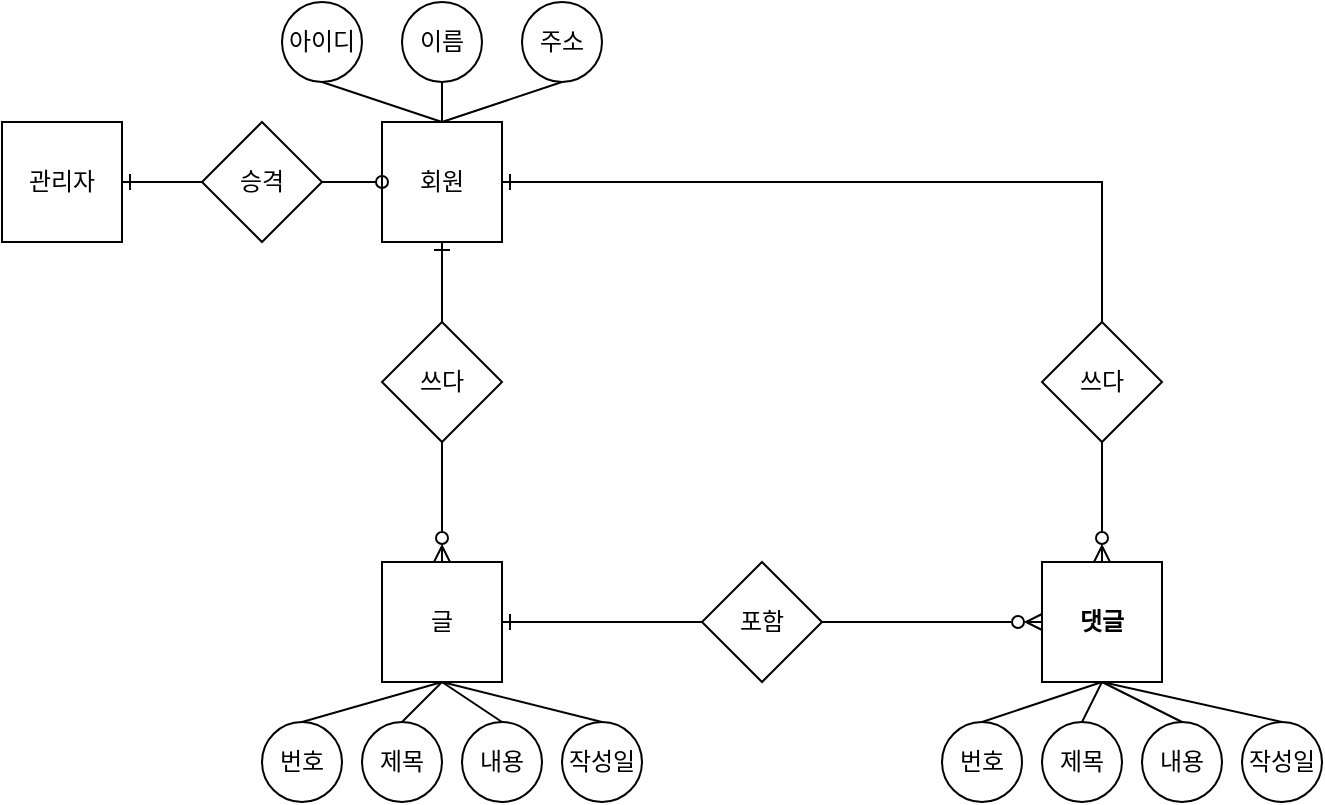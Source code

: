 <mxfile version="26.0.13">
  <diagram name="페이지-1" id="e-wEO9wNqpB12AdROTlw">
    <mxGraphModel dx="1969" dy="908" grid="1" gridSize="10" guides="1" tooltips="1" connect="1" arrows="1" fold="1" page="1" pageScale="1" pageWidth="827" pageHeight="1169" math="0" shadow="0">
      <root>
        <mxCell id="0" />
        <mxCell id="1" parent="0" />
        <mxCell id="47lLgFbqo1oIDja5x_2w-1" style="edgeStyle=orthogonalEdgeStyle;rounded=0;orthogonalLoop=1;jettySize=auto;html=1;endArrow=none;endFill=0;startArrow=ERone;startFill=0;curved=0;" edge="1" parent="1" source="47lLgFbqo1oIDja5x_2w-3" target="47lLgFbqo1oIDja5x_2w-21">
          <mxGeometry relative="1" as="geometry" />
        </mxCell>
        <mxCell id="47lLgFbqo1oIDja5x_2w-2" style="edgeStyle=orthogonalEdgeStyle;rounded=0;orthogonalLoop=1;jettySize=auto;html=1;endArrow=none;endFill=0;startArrow=ERone;startFill=0;exitX=1;exitY=0.5;exitDx=0;exitDy=0;curved=0;" edge="1" parent="1" source="47lLgFbqo1oIDja5x_2w-3" target="47lLgFbqo1oIDja5x_2w-22">
          <mxGeometry relative="1" as="geometry" />
        </mxCell>
        <mxCell id="47lLgFbqo1oIDja5x_2w-3" value="회원" style="rounded=0;whiteSpace=wrap;html=1;strokeColor=default;" vertex="1" parent="1">
          <mxGeometry x="250" y="160" width="60" height="60" as="geometry" />
        </mxCell>
        <mxCell id="47lLgFbqo1oIDja5x_2w-4" style="edgeStyle=orthogonalEdgeStyle;rounded=0;orthogonalLoop=1;jettySize=auto;html=1;endArrow=none;endFill=0;startArrow=ERzeroToMany;startFill=0;" edge="1" parent="1" source="47lLgFbqo1oIDja5x_2w-6" target="47lLgFbqo1oIDja5x_2w-23">
          <mxGeometry relative="1" as="geometry" />
        </mxCell>
        <mxCell id="47lLgFbqo1oIDja5x_2w-5" style="edgeStyle=orthogonalEdgeStyle;rounded=0;orthogonalLoop=1;jettySize=auto;html=1;entryX=0.5;entryY=1;entryDx=0;entryDy=0;endArrow=none;endFill=0;startArrow=ERzeroToMany;startFill=0;" edge="1" parent="1" source="47lLgFbqo1oIDja5x_2w-6" target="47lLgFbqo1oIDja5x_2w-22">
          <mxGeometry relative="1" as="geometry">
            <Array as="points">
              <mxPoint x="610" y="340" />
              <mxPoint x="610" y="340" />
            </Array>
          </mxGeometry>
        </mxCell>
        <mxCell id="47lLgFbqo1oIDja5x_2w-6" value="댓글" style="rounded=0;whiteSpace=wrap;html=1;fontStyle=1" vertex="1" parent="1">
          <mxGeometry x="580" y="380" width="60" height="60" as="geometry" />
        </mxCell>
        <mxCell id="47lLgFbqo1oIDja5x_2w-7" style="edgeStyle=orthogonalEdgeStyle;rounded=0;orthogonalLoop=1;jettySize=auto;html=1;entryX=0.5;entryY=1;entryDx=0;entryDy=0;endArrow=none;endFill=0;startArrow=ERzeroToMany;startFill=0;" edge="1" parent="1" source="47lLgFbqo1oIDja5x_2w-9" target="47lLgFbqo1oIDja5x_2w-21">
          <mxGeometry relative="1" as="geometry" />
        </mxCell>
        <mxCell id="47lLgFbqo1oIDja5x_2w-8" style="edgeStyle=orthogonalEdgeStyle;rounded=0;orthogonalLoop=1;jettySize=auto;html=1;entryX=0;entryY=0.5;entryDx=0;entryDy=0;endArrow=none;endFill=0;startArrow=ERone;startFill=0;" edge="1" parent="1" source="47lLgFbqo1oIDja5x_2w-9" target="47lLgFbqo1oIDja5x_2w-23">
          <mxGeometry relative="1" as="geometry" />
        </mxCell>
        <mxCell id="47lLgFbqo1oIDja5x_2w-9" value="글" style="rounded=0;whiteSpace=wrap;html=1;" vertex="1" parent="1">
          <mxGeometry x="250" y="380" width="60" height="60" as="geometry" />
        </mxCell>
        <mxCell id="47lLgFbqo1oIDja5x_2w-10" value="아이디" style="ellipse;whiteSpace=wrap;html=1;aspect=fixed;strokeColor=default;" vertex="1" parent="1">
          <mxGeometry x="200" y="100" width="40" height="40" as="geometry" />
        </mxCell>
        <mxCell id="47lLgFbqo1oIDja5x_2w-11" value="이름" style="ellipse;whiteSpace=wrap;html=1;aspect=fixed;" vertex="1" parent="1">
          <mxGeometry x="260" y="100" width="40" height="40" as="geometry" />
        </mxCell>
        <mxCell id="47lLgFbqo1oIDja5x_2w-12" value="주소" style="ellipse;whiteSpace=wrap;html=1;aspect=fixed;" vertex="1" parent="1">
          <mxGeometry x="320" y="100" width="40" height="40" as="geometry" />
        </mxCell>
        <mxCell id="47lLgFbqo1oIDja5x_2w-13" value="번호" style="ellipse;whiteSpace=wrap;html=1;aspect=fixed;strokeColor=default;" vertex="1" parent="1">
          <mxGeometry x="190" y="460" width="40" height="40" as="geometry" />
        </mxCell>
        <mxCell id="47lLgFbqo1oIDja5x_2w-14" value="제목" style="ellipse;whiteSpace=wrap;html=1;aspect=fixed;strokeColor=default;" vertex="1" parent="1">
          <mxGeometry x="240" y="460" width="40" height="40" as="geometry" />
        </mxCell>
        <mxCell id="47lLgFbqo1oIDja5x_2w-15" value="내용" style="ellipse;whiteSpace=wrap;html=1;aspect=fixed;strokeColor=default;" vertex="1" parent="1">
          <mxGeometry x="290" y="460" width="40" height="40" as="geometry" />
        </mxCell>
        <mxCell id="47lLgFbqo1oIDja5x_2w-16" value="작성일" style="ellipse;whiteSpace=wrap;html=1;aspect=fixed;strokeColor=default;" vertex="1" parent="1">
          <mxGeometry x="340" y="460" width="40" height="40" as="geometry" />
        </mxCell>
        <mxCell id="47lLgFbqo1oIDja5x_2w-17" value="번호" style="ellipse;whiteSpace=wrap;html=1;aspect=fixed;strokeColor=default;" vertex="1" parent="1">
          <mxGeometry x="530" y="460" width="40" height="40" as="geometry" />
        </mxCell>
        <mxCell id="47lLgFbqo1oIDja5x_2w-18" value="제목" style="ellipse;whiteSpace=wrap;html=1;aspect=fixed;strokeColor=default;" vertex="1" parent="1">
          <mxGeometry x="580" y="460" width="40" height="40" as="geometry" />
        </mxCell>
        <mxCell id="47lLgFbqo1oIDja5x_2w-19" value="내용" style="ellipse;whiteSpace=wrap;html=1;aspect=fixed;strokeColor=default;" vertex="1" parent="1">
          <mxGeometry x="630" y="460" width="40" height="40" as="geometry" />
        </mxCell>
        <mxCell id="47lLgFbqo1oIDja5x_2w-20" value="작성일" style="ellipse;whiteSpace=wrap;html=1;aspect=fixed;strokeColor=default;" vertex="1" parent="1">
          <mxGeometry x="680" y="460" width="40" height="40" as="geometry" />
        </mxCell>
        <mxCell id="47lLgFbqo1oIDja5x_2w-21" value="쓰다" style="rhombus;whiteSpace=wrap;html=1;" vertex="1" parent="1">
          <mxGeometry x="250" y="260" width="60" height="60" as="geometry" />
        </mxCell>
        <mxCell id="47lLgFbqo1oIDja5x_2w-22" value="쓰다" style="rhombus;whiteSpace=wrap;html=1;" vertex="1" parent="1">
          <mxGeometry x="580" y="260" width="60" height="60" as="geometry" />
        </mxCell>
        <mxCell id="47lLgFbqo1oIDja5x_2w-23" value="포함" style="rhombus;whiteSpace=wrap;html=1;" vertex="1" parent="1">
          <mxGeometry x="410" y="380" width="60" height="60" as="geometry" />
        </mxCell>
        <mxCell id="47lLgFbqo1oIDja5x_2w-24" value="" style="edgeStyle=none;orthogonalLoop=1;jettySize=auto;html=1;rounded=0;endArrow=none;endFill=0;exitX=0.5;exitY=0;exitDx=0;exitDy=0;entryX=0.5;entryY=1;entryDx=0;entryDy=0;" edge="1" parent="1" source="47lLgFbqo1oIDja5x_2w-3" target="47lLgFbqo1oIDja5x_2w-12">
          <mxGeometry width="80" relative="1" as="geometry">
            <mxPoint x="320" y="150" as="sourcePoint" />
            <mxPoint x="400" y="150" as="targetPoint" />
            <Array as="points" />
          </mxGeometry>
        </mxCell>
        <mxCell id="47lLgFbqo1oIDja5x_2w-25" value="" style="edgeStyle=none;orthogonalLoop=1;jettySize=auto;html=1;rounded=0;endArrow=none;endFill=0;exitX=0.5;exitY=0;exitDx=0;exitDy=0;entryX=0.5;entryY=1;entryDx=0;entryDy=0;" edge="1" parent="1" source="47lLgFbqo1oIDja5x_2w-3" target="47lLgFbqo1oIDja5x_2w-11">
          <mxGeometry width="80" relative="1" as="geometry">
            <mxPoint x="290" y="170" as="sourcePoint" />
            <mxPoint x="350" y="150" as="targetPoint" />
            <Array as="points" />
          </mxGeometry>
        </mxCell>
        <mxCell id="47lLgFbqo1oIDja5x_2w-26" value="" style="edgeStyle=none;orthogonalLoop=1;jettySize=auto;html=1;rounded=0;endArrow=none;endFill=0;exitX=0.5;exitY=0;exitDx=0;exitDy=0;entryX=0.5;entryY=1;entryDx=0;entryDy=0;" edge="1" parent="1" source="47lLgFbqo1oIDja5x_2w-3">
          <mxGeometry width="80" relative="1" as="geometry">
            <mxPoint x="160" y="160" as="sourcePoint" />
            <mxPoint x="220" y="140" as="targetPoint" />
            <Array as="points" />
          </mxGeometry>
        </mxCell>
        <mxCell id="47lLgFbqo1oIDja5x_2w-27" value="" style="edgeStyle=none;orthogonalLoop=1;jettySize=auto;html=1;rounded=0;endArrow=none;endFill=0;exitX=0.5;exitY=0;exitDx=0;exitDy=0;entryX=0.5;entryY=1;entryDx=0;entryDy=0;" edge="1" parent="1">
          <mxGeometry width="80" relative="1" as="geometry">
            <mxPoint x="210" y="460" as="sourcePoint" />
            <mxPoint x="280" y="440" as="targetPoint" />
            <Array as="points" />
          </mxGeometry>
        </mxCell>
        <mxCell id="47lLgFbqo1oIDja5x_2w-28" value="" style="edgeStyle=none;orthogonalLoop=1;jettySize=auto;html=1;rounded=0;endArrow=none;endFill=0;exitX=0.5;exitY=0;exitDx=0;exitDy=0;" edge="1" parent="1" source="47lLgFbqo1oIDja5x_2w-14">
          <mxGeometry width="80" relative="1" as="geometry">
            <mxPoint x="220" y="470" as="sourcePoint" />
            <mxPoint x="280" y="440" as="targetPoint" />
            <Array as="points" />
          </mxGeometry>
        </mxCell>
        <mxCell id="47lLgFbqo1oIDja5x_2w-29" value="" style="edgeStyle=none;orthogonalLoop=1;jettySize=auto;html=1;rounded=0;endArrow=none;endFill=0;exitX=0.5;exitY=0;exitDx=0;exitDy=0;entryX=0.5;entryY=1;entryDx=0;entryDy=0;" edge="1" parent="1" source="47lLgFbqo1oIDja5x_2w-15" target="47lLgFbqo1oIDja5x_2w-9">
          <mxGeometry width="80" relative="1" as="geometry">
            <mxPoint x="230" y="480" as="sourcePoint" />
            <mxPoint x="300" y="460" as="targetPoint" />
            <Array as="points" />
          </mxGeometry>
        </mxCell>
        <mxCell id="47lLgFbqo1oIDja5x_2w-30" value="" style="edgeStyle=none;orthogonalLoop=1;jettySize=auto;html=1;rounded=0;endArrow=none;endFill=0;exitX=0.5;exitY=0;exitDx=0;exitDy=0;entryX=0.5;entryY=1;entryDx=0;entryDy=0;" edge="1" parent="1" source="47lLgFbqo1oIDja5x_2w-16" target="47lLgFbqo1oIDja5x_2w-9">
          <mxGeometry width="80" relative="1" as="geometry">
            <mxPoint x="240" y="490" as="sourcePoint" />
            <mxPoint x="310" y="470" as="targetPoint" />
            <Array as="points" />
          </mxGeometry>
        </mxCell>
        <mxCell id="47lLgFbqo1oIDja5x_2w-31" value="" style="edgeStyle=none;orthogonalLoop=1;jettySize=auto;html=1;rounded=0;endArrow=none;endFill=0;exitX=0.5;exitY=0;exitDx=0;exitDy=0;entryX=0.5;entryY=1;entryDx=0;entryDy=0;" edge="1" parent="1" source="47lLgFbqo1oIDja5x_2w-17">
          <mxGeometry width="80" relative="1" as="geometry">
            <mxPoint x="540" y="460" as="sourcePoint" />
            <mxPoint x="610" y="440" as="targetPoint" />
            <Array as="points" />
          </mxGeometry>
        </mxCell>
        <mxCell id="47lLgFbqo1oIDja5x_2w-32" value="" style="edgeStyle=none;orthogonalLoop=1;jettySize=auto;html=1;rounded=0;endArrow=none;endFill=0;exitX=0.5;exitY=0;exitDx=0;exitDy=0;entryX=0.5;entryY=1;entryDx=0;entryDy=0;" edge="1" parent="1" source="47lLgFbqo1oIDja5x_2w-18" target="47lLgFbqo1oIDja5x_2w-6">
          <mxGeometry width="80" relative="1" as="geometry">
            <mxPoint x="550" y="470" as="sourcePoint" />
            <mxPoint x="610" y="450" as="targetPoint" />
            <Array as="points" />
          </mxGeometry>
        </mxCell>
        <mxCell id="47lLgFbqo1oIDja5x_2w-33" value="" style="edgeStyle=none;orthogonalLoop=1;jettySize=auto;html=1;rounded=0;endArrow=none;endFill=0;exitX=0.5;exitY=0;exitDx=0;exitDy=0;" edge="1" parent="1" source="47lLgFbqo1oIDja5x_2w-19">
          <mxGeometry width="80" relative="1" as="geometry">
            <mxPoint x="560" y="480" as="sourcePoint" />
            <mxPoint x="610" y="440" as="targetPoint" />
            <Array as="points" />
          </mxGeometry>
        </mxCell>
        <mxCell id="47lLgFbqo1oIDja5x_2w-34" value="" style="edgeStyle=none;orthogonalLoop=1;jettySize=auto;html=1;rounded=0;endArrow=none;endFill=0;exitX=0.5;exitY=0;exitDx=0;exitDy=0;" edge="1" parent="1" source="47lLgFbqo1oIDja5x_2w-20">
          <mxGeometry width="80" relative="1" as="geometry">
            <mxPoint x="570" y="490" as="sourcePoint" />
            <mxPoint x="610" y="440" as="targetPoint" />
            <Array as="points" />
          </mxGeometry>
        </mxCell>
        <mxCell id="47lLgFbqo1oIDja5x_2w-37" value="관리자" style="rounded=0;whiteSpace=wrap;html=1;strokeColor=default;" vertex="1" parent="1">
          <mxGeometry x="60" y="160" width="60" height="60" as="geometry" />
        </mxCell>
        <mxCell id="47lLgFbqo1oIDja5x_2w-38" value="승격" style="rhombus;whiteSpace=wrap;html=1;" vertex="1" parent="1">
          <mxGeometry x="160" y="160" width="60" height="60" as="geometry" />
        </mxCell>
        <mxCell id="47lLgFbqo1oIDja5x_2w-41" value="" style="endArrow=none;html=1;rounded=0;startArrow=ERone;startFill=0;" edge="1" parent="1" source="47lLgFbqo1oIDja5x_2w-37" target="47lLgFbqo1oIDja5x_2w-38">
          <mxGeometry width="50" height="50" relative="1" as="geometry">
            <mxPoint x="370" y="410" as="sourcePoint" />
            <mxPoint x="420" y="360" as="targetPoint" />
          </mxGeometry>
        </mxCell>
        <mxCell id="47lLgFbqo1oIDja5x_2w-44" value="" style="endArrow=oval;html=1;rounded=0;entryX=0;entryY=0.5;entryDx=0;entryDy=0;startArrow=none;startFill=0;endFill=0;" edge="1" parent="1" source="47lLgFbqo1oIDja5x_2w-38" target="47lLgFbqo1oIDja5x_2w-3">
          <mxGeometry width="50" height="50" relative="1" as="geometry">
            <mxPoint x="720" y="410" as="sourcePoint" />
            <mxPoint x="770" y="360" as="targetPoint" />
            <Array as="points" />
          </mxGeometry>
        </mxCell>
      </root>
    </mxGraphModel>
  </diagram>
</mxfile>
